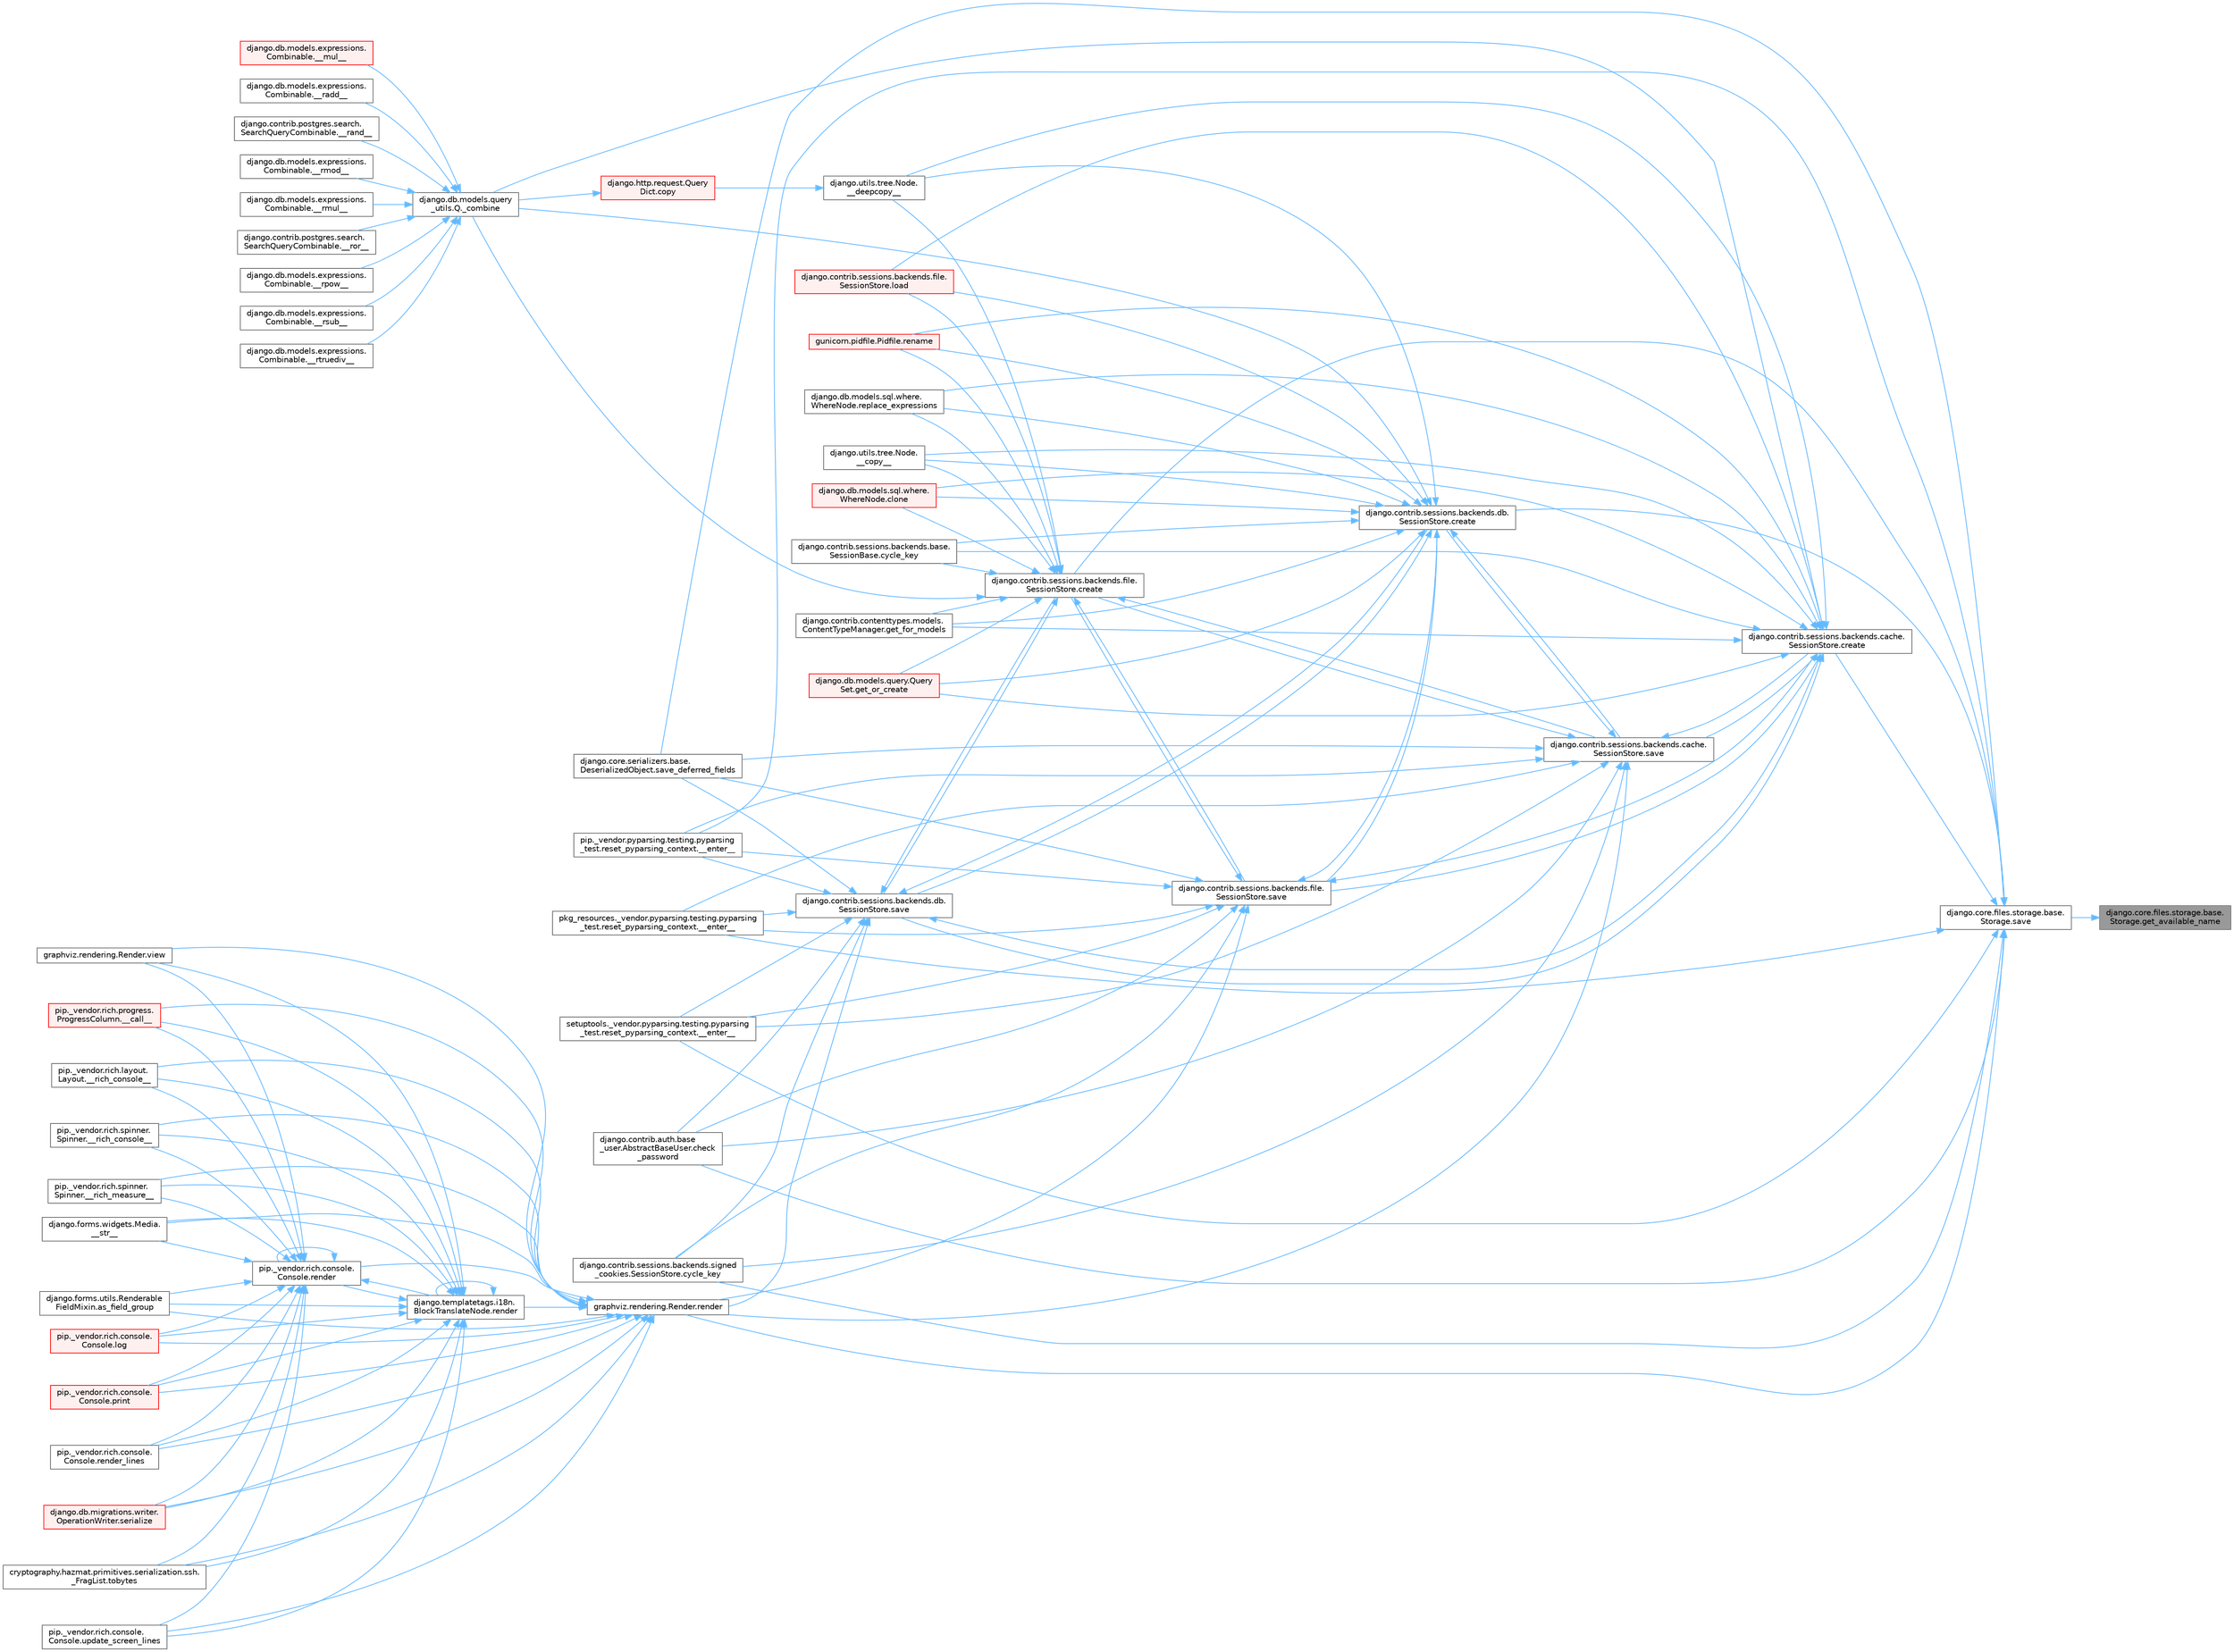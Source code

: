 digraph "django.core.files.storage.base.Storage.get_available_name"
{
 // LATEX_PDF_SIZE
  bgcolor="transparent";
  edge [fontname=Helvetica,fontsize=10,labelfontname=Helvetica,labelfontsize=10];
  node [fontname=Helvetica,fontsize=10,shape=box,height=0.2,width=0.4];
  rankdir="RL";
  Node1 [id="Node000001",label="django.core.files.storage.base.\lStorage.get_available_name",height=0.2,width=0.4,color="gray40", fillcolor="grey60", style="filled", fontcolor="black",tooltip=" "];
  Node1 -> Node2 [id="edge1_Node000001_Node000002",dir="back",color="steelblue1",style="solid",tooltip=" "];
  Node2 [id="Node000002",label="django.core.files.storage.base.\lStorage.save",height=0.2,width=0.4,color="grey40", fillcolor="white", style="filled",URL="$classdjango_1_1core_1_1files_1_1storage_1_1base_1_1_storage.html#a68e86af8595dbcd63fca177b3dd7d463",tooltip=" "];
  Node2 -> Node3 [id="edge2_Node000002_Node000003",dir="back",color="steelblue1",style="solid",tooltip=" "];
  Node3 [id="Node000003",label="pip._vendor.pyparsing.testing.pyparsing\l_test.reset_pyparsing_context.__enter__",height=0.2,width=0.4,color="grey40", fillcolor="white", style="filled",URL="$classpip_1_1__vendor_1_1pyparsing_1_1testing_1_1pyparsing__test_1_1reset__pyparsing__context.html#a3d39d97a0d95a9b46c987e6dff52b7c0",tooltip=" "];
  Node2 -> Node4 [id="edge3_Node000002_Node000004",dir="back",color="steelblue1",style="solid",tooltip=" "];
  Node4 [id="Node000004",label="pkg_resources._vendor.pyparsing.testing.pyparsing\l_test.reset_pyparsing_context.__enter__",height=0.2,width=0.4,color="grey40", fillcolor="white", style="filled",URL="$classpkg__resources_1_1__vendor_1_1pyparsing_1_1testing_1_1pyparsing__test_1_1reset__pyparsing__context.html#a8d8360c033ccc7296fb9323a07cdeb25",tooltip=" "];
  Node2 -> Node5 [id="edge4_Node000002_Node000005",dir="back",color="steelblue1",style="solid",tooltip=" "];
  Node5 [id="Node000005",label="setuptools._vendor.pyparsing.testing.pyparsing\l_test.reset_pyparsing_context.__enter__",height=0.2,width=0.4,color="grey40", fillcolor="white", style="filled",URL="$classsetuptools_1_1__vendor_1_1pyparsing_1_1testing_1_1pyparsing__test_1_1reset__pyparsing__context.html#a436e2ea8355c86505c8cfdae81714c7c",tooltip=" "];
  Node2 -> Node6 [id="edge5_Node000002_Node000006",dir="back",color="steelblue1",style="solid",tooltip=" "];
  Node6 [id="Node000006",label="django.contrib.auth.base\l_user.AbstractBaseUser.check\l_password",height=0.2,width=0.4,color="grey40", fillcolor="white", style="filled",URL="$classdjango_1_1contrib_1_1auth_1_1base__user_1_1_abstract_base_user.html#aaa9bb7fa5353bc1917dbd7f87b63321a",tooltip=" "];
  Node2 -> Node7 [id="edge6_Node000002_Node000007",dir="back",color="steelblue1",style="solid",tooltip=" "];
  Node7 [id="Node000007",label="django.contrib.sessions.backends.cache.\lSessionStore.create",height=0.2,width=0.4,color="grey40", fillcolor="white", style="filled",URL="$classdjango_1_1contrib_1_1sessions_1_1backends_1_1cache_1_1_session_store.html#a38c9efbdb5115fd1820ae198b767c39c",tooltip=" "];
  Node7 -> Node8 [id="edge7_Node000007_Node000008",dir="back",color="steelblue1",style="solid",tooltip=" "];
  Node8 [id="Node000008",label="django.utils.tree.Node.\l__copy__",height=0.2,width=0.4,color="grey40", fillcolor="white", style="filled",URL="$classdjango_1_1utils_1_1tree_1_1_node.html#abae878f6b4500b8b241c23d8fac46e63",tooltip=" "];
  Node7 -> Node9 [id="edge8_Node000007_Node000009",dir="back",color="steelblue1",style="solid",tooltip=" "];
  Node9 [id="Node000009",label="django.utils.tree.Node.\l__deepcopy__",height=0.2,width=0.4,color="grey40", fillcolor="white", style="filled",URL="$classdjango_1_1utils_1_1tree_1_1_node.html#a38840c46ded3963808edbeec90765d6b",tooltip=" "];
  Node9 -> Node10 [id="edge9_Node000009_Node000010",dir="back",color="steelblue1",style="solid",tooltip=" "];
  Node10 [id="Node000010",label="django.http.request.Query\lDict.copy",height=0.2,width=0.4,color="red", fillcolor="#FFF0F0", style="filled",URL="$classdjango_1_1http_1_1request_1_1_query_dict.html#ada9e4956e62868c5587b9ffde7b358b5",tooltip=" "];
  Node10 -> Node152 [id="edge10_Node000010_Node000152",dir="back",color="steelblue1",style="solid",tooltip=" "];
  Node152 [id="Node000152",label="django.db.models.query\l_utils.Q._combine",height=0.2,width=0.4,color="grey40", fillcolor="white", style="filled",URL="$classdjango_1_1db_1_1models_1_1query__utils_1_1_q.html#ade621b98231b73615e1aa3a726560c55",tooltip=" "];
  Node152 -> Node153 [id="edge11_Node000152_Node000153",dir="back",color="steelblue1",style="solid",tooltip=" "];
  Node153 [id="Node000153",label="django.db.models.expressions.\lCombinable.__mul__",height=0.2,width=0.4,color="red", fillcolor="#FFF0F0", style="filled",URL="$classdjango_1_1db_1_1models_1_1expressions_1_1_combinable.html#a18670e03ec4b2fc0eafb0782602b72ec",tooltip=" "];
  Node152 -> Node157 [id="edge12_Node000152_Node000157",dir="back",color="steelblue1",style="solid",tooltip=" "];
  Node157 [id="Node000157",label="django.db.models.expressions.\lCombinable.__radd__",height=0.2,width=0.4,color="grey40", fillcolor="white", style="filled",URL="$classdjango_1_1db_1_1models_1_1expressions_1_1_combinable.html#a4872efab02abfbe2d20977469210ce25",tooltip=" "];
  Node152 -> Node158 [id="edge13_Node000152_Node000158",dir="back",color="steelblue1",style="solid",tooltip=" "];
  Node158 [id="Node000158",label="django.contrib.postgres.search.\lSearchQueryCombinable.__rand__",height=0.2,width=0.4,color="grey40", fillcolor="white", style="filled",URL="$classdjango_1_1contrib_1_1postgres_1_1search_1_1_search_query_combinable.html#a3d51899b7ac9564232b005aa65bec114",tooltip=" "];
  Node152 -> Node159 [id="edge14_Node000152_Node000159",dir="back",color="steelblue1",style="solid",tooltip=" "];
  Node159 [id="Node000159",label="django.db.models.expressions.\lCombinable.__rmod__",height=0.2,width=0.4,color="grey40", fillcolor="white", style="filled",URL="$classdjango_1_1db_1_1models_1_1expressions_1_1_combinable.html#ad32e5e96bab77dd57e3337a156c5de39",tooltip=" "];
  Node152 -> Node160 [id="edge15_Node000152_Node000160",dir="back",color="steelblue1",style="solid",tooltip=" "];
  Node160 [id="Node000160",label="django.db.models.expressions.\lCombinable.__rmul__",height=0.2,width=0.4,color="grey40", fillcolor="white", style="filled",URL="$classdjango_1_1db_1_1models_1_1expressions_1_1_combinable.html#adfde700eec6b9ea280e9fec3e202acab",tooltip=" "];
  Node152 -> Node161 [id="edge16_Node000152_Node000161",dir="back",color="steelblue1",style="solid",tooltip=" "];
  Node161 [id="Node000161",label="django.contrib.postgres.search.\lSearchQueryCombinable.__ror__",height=0.2,width=0.4,color="grey40", fillcolor="white", style="filled",URL="$classdjango_1_1contrib_1_1postgres_1_1search_1_1_search_query_combinable.html#ac5984f052629ae58cd73a90c852fe22c",tooltip=" "];
  Node152 -> Node162 [id="edge17_Node000152_Node000162",dir="back",color="steelblue1",style="solid",tooltip=" "];
  Node162 [id="Node000162",label="django.db.models.expressions.\lCombinable.__rpow__",height=0.2,width=0.4,color="grey40", fillcolor="white", style="filled",URL="$classdjango_1_1db_1_1models_1_1expressions_1_1_combinable.html#a1847c8db3c40340a723f6bf51ebadf89",tooltip=" "];
  Node152 -> Node163 [id="edge18_Node000152_Node000163",dir="back",color="steelblue1",style="solid",tooltip=" "];
  Node163 [id="Node000163",label="django.db.models.expressions.\lCombinable.__rsub__",height=0.2,width=0.4,color="grey40", fillcolor="white", style="filled",URL="$classdjango_1_1db_1_1models_1_1expressions_1_1_combinable.html#af906f43306d94cf530387eecce802a81",tooltip=" "];
  Node152 -> Node164 [id="edge19_Node000152_Node000164",dir="back",color="steelblue1",style="solid",tooltip=" "];
  Node164 [id="Node000164",label="django.db.models.expressions.\lCombinable.__rtruediv__",height=0.2,width=0.4,color="grey40", fillcolor="white", style="filled",URL="$classdjango_1_1db_1_1models_1_1expressions_1_1_combinable.html#aff897a2f7f103240839b7da073e9fe1a",tooltip=" "];
  Node7 -> Node152 [id="edge20_Node000007_Node000152",dir="back",color="steelblue1",style="solid",tooltip=" "];
  Node7 -> Node300 [id="edge21_Node000007_Node000300",dir="back",color="steelblue1",style="solid",tooltip=" "];
  Node300 [id="Node000300",label="django.db.models.sql.where.\lWhereNode.clone",height=0.2,width=0.4,color="red", fillcolor="#FFF0F0", style="filled",URL="$classdjango_1_1db_1_1models_1_1sql_1_1where_1_1_where_node.html#a0faff63950b774ce4ad391ea1f6b6d2c",tooltip=" "];
  Node7 -> Node30 [id="edge22_Node000007_Node000030",dir="back",color="steelblue1",style="solid",tooltip=" "];
  Node30 [id="Node000030",label="django.contrib.sessions.backends.base.\lSessionBase.cycle_key",height=0.2,width=0.4,color="grey40", fillcolor="white", style="filled",URL="$classdjango_1_1contrib_1_1sessions_1_1backends_1_1base_1_1_session_base.html#a6955e9bebe4e5b7d463bccfcf9181016",tooltip=" "];
  Node7 -> Node666 [id="edge23_Node000007_Node000666",dir="back",color="steelblue1",style="solid",tooltip=" "];
  Node666 [id="Node000666",label="django.contrib.contenttypes.models.\lContentTypeManager.get_for_models",height=0.2,width=0.4,color="grey40", fillcolor="white", style="filled",URL="$classdjango_1_1contrib_1_1contenttypes_1_1models_1_1_content_type_manager.html#a541a2e215680799739b6f8c1b19ddda4",tooltip=" "];
  Node7 -> Node667 [id="edge24_Node000007_Node000667",dir="back",color="steelblue1",style="solid",tooltip=" "];
  Node667 [id="Node000667",label="django.db.models.query.Query\lSet.get_or_create",height=0.2,width=0.4,color="red", fillcolor="#FFF0F0", style="filled",URL="$classdjango_1_1db_1_1models_1_1query_1_1_query_set.html#a0f727927ec4d1b9f3087b831cc911c59",tooltip=" "];
  Node7 -> Node317 [id="edge25_Node000007_Node000317",dir="back",color="steelblue1",style="solid",tooltip=" "];
  Node317 [id="Node000317",label="django.contrib.sessions.backends.file.\lSessionStore.load",height=0.2,width=0.4,color="red", fillcolor="#FFF0F0", style="filled",URL="$classdjango_1_1contrib_1_1sessions_1_1backends_1_1file_1_1_session_store.html#a408fa63512306fbaa7bbb62742f0295f",tooltip=" "];
  Node7 -> Node669 [id="edge26_Node000007_Node000669",dir="back",color="steelblue1",style="solid",tooltip=" "];
  Node669 [id="Node000669",label="gunicorn.pidfile.Pidfile.rename",height=0.2,width=0.4,color="red", fillcolor="#FFF0F0", style="filled",URL="$classgunicorn_1_1pidfile_1_1_pidfile.html#af03623bf56b92f594700ba5e5f25bc76",tooltip=" "];
  Node7 -> Node671 [id="edge27_Node000007_Node000671",dir="back",color="steelblue1",style="solid",tooltip=" "];
  Node671 [id="Node000671",label="django.db.models.sql.where.\lWhereNode.replace_expressions",height=0.2,width=0.4,color="grey40", fillcolor="white", style="filled",URL="$classdjango_1_1db_1_1models_1_1sql_1_1where_1_1_where_node.html#a1cc3580a7f4a51605b52ae4a9653b3ac",tooltip=" "];
  Node7 -> Node672 [id="edge28_Node000007_Node000672",dir="back",color="steelblue1",style="solid",tooltip=" "];
  Node672 [id="Node000672",label="django.contrib.sessions.backends.cache.\lSessionStore.save",height=0.2,width=0.4,color="grey40", fillcolor="white", style="filled",URL="$classdjango_1_1contrib_1_1sessions_1_1backends_1_1cache_1_1_session_store.html#a67e81d959c24e3a84b1e755a9a861c53",tooltip=" "];
  Node672 -> Node3 [id="edge29_Node000672_Node000003",dir="back",color="steelblue1",style="solid",tooltip=" "];
  Node672 -> Node4 [id="edge30_Node000672_Node000004",dir="back",color="steelblue1",style="solid",tooltip=" "];
  Node672 -> Node5 [id="edge31_Node000672_Node000005",dir="back",color="steelblue1",style="solid",tooltip=" "];
  Node672 -> Node6 [id="edge32_Node000672_Node000006",dir="back",color="steelblue1",style="solid",tooltip=" "];
  Node672 -> Node7 [id="edge33_Node000672_Node000007",dir="back",color="steelblue1",style="solid",tooltip=" "];
  Node672 -> Node299 [id="edge34_Node000672_Node000299",dir="back",color="steelblue1",style="solid",tooltip=" "];
  Node299 [id="Node000299",label="django.contrib.sessions.backends.db.\lSessionStore.create",height=0.2,width=0.4,color="grey40", fillcolor="white", style="filled",URL="$classdjango_1_1contrib_1_1sessions_1_1backends_1_1db_1_1_session_store.html#a4a98c0168c61e75be58e279660aa6ce4",tooltip=" "];
  Node299 -> Node8 [id="edge35_Node000299_Node000008",dir="back",color="steelblue1",style="solid",tooltip=" "];
  Node299 -> Node9 [id="edge36_Node000299_Node000009",dir="back",color="steelblue1",style="solid",tooltip=" "];
  Node299 -> Node152 [id="edge37_Node000299_Node000152",dir="back",color="steelblue1",style="solid",tooltip=" "];
  Node299 -> Node300 [id="edge38_Node000299_Node000300",dir="back",color="steelblue1",style="solid",tooltip=" "];
  Node299 -> Node30 [id="edge39_Node000299_Node000030",dir="back",color="steelblue1",style="solid",tooltip=" "];
  Node299 -> Node666 [id="edge40_Node000299_Node000666",dir="back",color="steelblue1",style="solid",tooltip=" "];
  Node299 -> Node667 [id="edge41_Node000299_Node000667",dir="back",color="steelblue1",style="solid",tooltip=" "];
  Node299 -> Node317 [id="edge42_Node000299_Node000317",dir="back",color="steelblue1",style="solid",tooltip=" "];
  Node299 -> Node669 [id="edge43_Node000299_Node000669",dir="back",color="steelblue1",style="solid",tooltip=" "];
  Node299 -> Node671 [id="edge44_Node000299_Node000671",dir="back",color="steelblue1",style="solid",tooltip=" "];
  Node299 -> Node672 [id="edge45_Node000299_Node000672",dir="back",color="steelblue1",style="solid",tooltip=" "];
  Node299 -> Node298 [id="edge46_Node000299_Node000298",dir="back",color="steelblue1",style="solid",tooltip=" "];
  Node298 [id="Node000298",label="django.contrib.sessions.backends.db.\lSessionStore.save",height=0.2,width=0.4,color="grey40", fillcolor="white", style="filled",URL="$classdjango_1_1contrib_1_1sessions_1_1backends_1_1db_1_1_session_store.html#a68a6b4f159bd3dc969ec80b34c1622af",tooltip=" "];
  Node298 -> Node3 [id="edge47_Node000298_Node000003",dir="back",color="steelblue1",style="solid",tooltip=" "];
  Node298 -> Node4 [id="edge48_Node000298_Node000004",dir="back",color="steelblue1",style="solid",tooltip=" "];
  Node298 -> Node5 [id="edge49_Node000298_Node000005",dir="back",color="steelblue1",style="solid",tooltip=" "];
  Node298 -> Node6 [id="edge50_Node000298_Node000006",dir="back",color="steelblue1",style="solid",tooltip=" "];
  Node298 -> Node7 [id="edge51_Node000298_Node000007",dir="back",color="steelblue1",style="solid",tooltip=" "];
  Node298 -> Node299 [id="edge52_Node000298_Node000299",dir="back",color="steelblue1",style="solid",tooltip=" "];
  Node298 -> Node665 [id="edge53_Node000298_Node000665",dir="back",color="steelblue1",style="solid",tooltip=" "];
  Node665 [id="Node000665",label="django.contrib.sessions.backends.file.\lSessionStore.create",height=0.2,width=0.4,color="grey40", fillcolor="white", style="filled",URL="$classdjango_1_1contrib_1_1sessions_1_1backends_1_1file_1_1_session_store.html#a6624db6a37dfff490f837047e0a60dda",tooltip=" "];
  Node665 -> Node8 [id="edge54_Node000665_Node000008",dir="back",color="steelblue1",style="solid",tooltip=" "];
  Node665 -> Node9 [id="edge55_Node000665_Node000009",dir="back",color="steelblue1",style="solid",tooltip=" "];
  Node665 -> Node152 [id="edge56_Node000665_Node000152",dir="back",color="steelblue1",style="solid",tooltip=" "];
  Node665 -> Node300 [id="edge57_Node000665_Node000300",dir="back",color="steelblue1",style="solid",tooltip=" "];
  Node665 -> Node30 [id="edge58_Node000665_Node000030",dir="back",color="steelblue1",style="solid",tooltip=" "];
  Node665 -> Node666 [id="edge59_Node000665_Node000666",dir="back",color="steelblue1",style="solid",tooltip=" "];
  Node665 -> Node667 [id="edge60_Node000665_Node000667",dir="back",color="steelblue1",style="solid",tooltip=" "];
  Node665 -> Node317 [id="edge61_Node000665_Node000317",dir="back",color="steelblue1",style="solid",tooltip=" "];
  Node665 -> Node669 [id="edge62_Node000665_Node000669",dir="back",color="steelblue1",style="solid",tooltip=" "];
  Node665 -> Node671 [id="edge63_Node000665_Node000671",dir="back",color="steelblue1",style="solid",tooltip=" "];
  Node665 -> Node672 [id="edge64_Node000665_Node000672",dir="back",color="steelblue1",style="solid",tooltip=" "];
  Node665 -> Node298 [id="edge65_Node000665_Node000298",dir="back",color="steelblue1",style="solid",tooltip=" "];
  Node665 -> Node675 [id="edge66_Node000665_Node000675",dir="back",color="steelblue1",style="solid",tooltip=" "];
  Node675 [id="Node000675",label="django.contrib.sessions.backends.file.\lSessionStore.save",height=0.2,width=0.4,color="grey40", fillcolor="white", style="filled",URL="$classdjango_1_1contrib_1_1sessions_1_1backends_1_1file_1_1_session_store.html#af170f9c112376eb1627509287bf9620f",tooltip=" "];
  Node675 -> Node3 [id="edge67_Node000675_Node000003",dir="back",color="steelblue1",style="solid",tooltip=" "];
  Node675 -> Node4 [id="edge68_Node000675_Node000004",dir="back",color="steelblue1",style="solid",tooltip=" "];
  Node675 -> Node5 [id="edge69_Node000675_Node000005",dir="back",color="steelblue1",style="solid",tooltip=" "];
  Node675 -> Node6 [id="edge70_Node000675_Node000006",dir="back",color="steelblue1",style="solid",tooltip=" "];
  Node675 -> Node7 [id="edge71_Node000675_Node000007",dir="back",color="steelblue1",style="solid",tooltip=" "];
  Node675 -> Node299 [id="edge72_Node000675_Node000299",dir="back",color="steelblue1",style="solid",tooltip=" "];
  Node675 -> Node665 [id="edge73_Node000675_Node000665",dir="back",color="steelblue1",style="solid",tooltip=" "];
  Node675 -> Node673 [id="edge74_Node000675_Node000673",dir="back",color="steelblue1",style="solid",tooltip=" "];
  Node673 [id="Node000673",label="django.contrib.sessions.backends.signed\l_cookies.SessionStore.cycle_key",height=0.2,width=0.4,color="grey40", fillcolor="white", style="filled",URL="$classdjango_1_1contrib_1_1sessions_1_1backends_1_1signed__cookies_1_1_session_store.html#abf8e71313b847459c30f19e691c25a93",tooltip=" "];
  Node675 -> Node416 [id="edge75_Node000675_Node000416",dir="back",color="steelblue1",style="solid",tooltip=" "];
  Node416 [id="Node000416",label="graphviz.rendering.Render.render",height=0.2,width=0.4,color="grey40", fillcolor="white", style="filled",URL="$classgraphviz_1_1rendering_1_1_render.html#a0249d6538d64a6b59b1bed64d4636456",tooltip=" "];
  Node416 -> Node417 [id="edge76_Node000416_Node000417",dir="back",color="steelblue1",style="solid",tooltip=" "];
  Node417 [id="Node000417",label="pip._vendor.rich.progress.\lProgressColumn.__call__",height=0.2,width=0.4,color="red", fillcolor="#FFF0F0", style="filled",URL="$classpip_1_1__vendor_1_1rich_1_1progress_1_1_progress_column.html#ae0c399be74222f949edb0fa5324cf6ea",tooltip=" "];
  Node416 -> Node418 [id="edge77_Node000416_Node000418",dir="back",color="steelblue1",style="solid",tooltip=" "];
  Node418 [id="Node000418",label="pip._vendor.rich.layout.\lLayout.__rich_console__",height=0.2,width=0.4,color="grey40", fillcolor="white", style="filled",URL="$classpip_1_1__vendor_1_1rich_1_1layout_1_1_layout.html#ac39cb3d17d2b0324ee1b0dada41a3ebd",tooltip=" "];
  Node416 -> Node419 [id="edge78_Node000416_Node000419",dir="back",color="steelblue1",style="solid",tooltip=" "];
  Node419 [id="Node000419",label="pip._vendor.rich.spinner.\lSpinner.__rich_console__",height=0.2,width=0.4,color="grey40", fillcolor="white", style="filled",URL="$classpip_1_1__vendor_1_1rich_1_1spinner_1_1_spinner.html#a6883d8dced19ac48d4dfc74f776357fd",tooltip=" "];
  Node416 -> Node420 [id="edge79_Node000416_Node000420",dir="back",color="steelblue1",style="solid",tooltip=" "];
  Node420 [id="Node000420",label="pip._vendor.rich.spinner.\lSpinner.__rich_measure__",height=0.2,width=0.4,color="grey40", fillcolor="white", style="filled",URL="$classpip_1_1__vendor_1_1rich_1_1spinner_1_1_spinner.html#a89745682c823c44a31bae8e8d07869f5",tooltip=" "];
  Node416 -> Node421 [id="edge80_Node000416_Node000421",dir="back",color="steelblue1",style="solid",tooltip=" "];
  Node421 [id="Node000421",label="django.forms.widgets.Media.\l__str__",height=0.2,width=0.4,color="grey40", fillcolor="white", style="filled",URL="$classdjango_1_1forms_1_1widgets_1_1_media.html#ae1651710548a7d9f14f036d035012d21",tooltip=" "];
  Node416 -> Node422 [id="edge81_Node000416_Node000422",dir="back",color="steelblue1",style="solid",tooltip=" "];
  Node422 [id="Node000422",label="django.forms.utils.Renderable\lFieldMixin.as_field_group",height=0.2,width=0.4,color="grey40", fillcolor="white", style="filled",URL="$classdjango_1_1forms_1_1utils_1_1_renderable_field_mixin.html#a1e9a1b4f790ea694431554267fd5d74c",tooltip=" "];
  Node416 -> Node423 [id="edge82_Node000416_Node000423",dir="back",color="steelblue1",style="solid",tooltip=" "];
  Node423 [id="Node000423",label="pip._vendor.rich.console.\lConsole.log",height=0.2,width=0.4,color="red", fillcolor="#FFF0F0", style="filled",URL="$classpip_1_1__vendor_1_1rich_1_1console_1_1_console.html#af9c77e39f9413fc2b134c60cfa23b0f1",tooltip=" "];
  Node416 -> Node546 [id="edge83_Node000416_Node000546",dir="back",color="steelblue1",style="solid",tooltip=" "];
  Node546 [id="Node000546",label="pip._vendor.rich.console.\lConsole.print",height=0.2,width=0.4,color="red", fillcolor="#FFF0F0", style="filled",URL="$classpip_1_1__vendor_1_1rich_1_1console_1_1_console.html#af954370cdbb49236b597f2c11064549d",tooltip=" "];
  Node416 -> Node930 [id="edge84_Node000416_Node000930",dir="back",color="steelblue1",style="solid",tooltip=" "];
  Node930 [id="Node000930",label="django.templatetags.i18n.\lBlockTranslateNode.render",height=0.2,width=0.4,color="grey40", fillcolor="white", style="filled",URL="$classdjango_1_1templatetags_1_1i18n_1_1_block_translate_node.html#aaf05bebfd02c1c4b676387ada0357832",tooltip=" "];
  Node930 -> Node417 [id="edge85_Node000930_Node000417",dir="back",color="steelblue1",style="solid",tooltip=" "];
  Node930 -> Node418 [id="edge86_Node000930_Node000418",dir="back",color="steelblue1",style="solid",tooltip=" "];
  Node930 -> Node419 [id="edge87_Node000930_Node000419",dir="back",color="steelblue1",style="solid",tooltip=" "];
  Node930 -> Node420 [id="edge88_Node000930_Node000420",dir="back",color="steelblue1",style="solid",tooltip=" "];
  Node930 -> Node421 [id="edge89_Node000930_Node000421",dir="back",color="steelblue1",style="solid",tooltip=" "];
  Node930 -> Node422 [id="edge90_Node000930_Node000422",dir="back",color="steelblue1",style="solid",tooltip=" "];
  Node930 -> Node423 [id="edge91_Node000930_Node000423",dir="back",color="steelblue1",style="solid",tooltip=" "];
  Node930 -> Node546 [id="edge92_Node000930_Node000546",dir="back",color="steelblue1",style="solid",tooltip=" "];
  Node930 -> Node930 [id="edge93_Node000930_Node000930",dir="back",color="steelblue1",style="solid",tooltip=" "];
  Node930 -> Node931 [id="edge94_Node000930_Node000931",dir="back",color="steelblue1",style="solid",tooltip=" "];
  Node931 [id="Node000931",label="pip._vendor.rich.console.\lConsole.render",height=0.2,width=0.4,color="grey40", fillcolor="white", style="filled",URL="$classpip_1_1__vendor_1_1rich_1_1console_1_1_console.html#a9551b8254c573105adde80622393a938",tooltip=" "];
  Node931 -> Node417 [id="edge95_Node000931_Node000417",dir="back",color="steelblue1",style="solid",tooltip=" "];
  Node931 -> Node418 [id="edge96_Node000931_Node000418",dir="back",color="steelblue1",style="solid",tooltip=" "];
  Node931 -> Node419 [id="edge97_Node000931_Node000419",dir="back",color="steelblue1",style="solid",tooltip=" "];
  Node931 -> Node420 [id="edge98_Node000931_Node000420",dir="back",color="steelblue1",style="solid",tooltip=" "];
  Node931 -> Node421 [id="edge99_Node000931_Node000421",dir="back",color="steelblue1",style="solid",tooltip=" "];
  Node931 -> Node422 [id="edge100_Node000931_Node000422",dir="back",color="steelblue1",style="solid",tooltip=" "];
  Node931 -> Node423 [id="edge101_Node000931_Node000423",dir="back",color="steelblue1",style="solid",tooltip=" "];
  Node931 -> Node546 [id="edge102_Node000931_Node000546",dir="back",color="steelblue1",style="solid",tooltip=" "];
  Node931 -> Node930 [id="edge103_Node000931_Node000930",dir="back",color="steelblue1",style="solid",tooltip=" "];
  Node931 -> Node931 [id="edge104_Node000931_Node000931",dir="back",color="steelblue1",style="solid",tooltip=" "];
  Node931 -> Node932 [id="edge105_Node000931_Node000932",dir="back",color="steelblue1",style="solid",tooltip=" "];
  Node932 [id="Node000932",label="pip._vendor.rich.console.\lConsole.render_lines",height=0.2,width=0.4,color="grey40", fillcolor="white", style="filled",URL="$classpip_1_1__vendor_1_1rich_1_1console_1_1_console.html#a5818808a49db20c5bee6986425f96f14",tooltip=" "];
  Node931 -> Node933 [id="edge106_Node000931_Node000933",dir="back",color="steelblue1",style="solid",tooltip=" "];
  Node933 [id="Node000933",label="django.db.migrations.writer.\lOperationWriter.serialize",height=0.2,width=0.4,color="red", fillcolor="#FFF0F0", style="filled",URL="$classdjango_1_1db_1_1migrations_1_1writer_1_1_operation_writer.html#a866e8d13e1c54a35d74e9a6b0383b2f8",tooltip=" "];
  Node931 -> Node1194 [id="edge107_Node000931_Node001194",dir="back",color="steelblue1",style="solid",tooltip=" "];
  Node1194 [id="Node001194",label="cryptography.hazmat.primitives.serialization.ssh.\l_FragList.tobytes",height=0.2,width=0.4,color="grey40", fillcolor="white", style="filled",URL="$classcryptography_1_1hazmat_1_1primitives_1_1serialization_1_1ssh_1_1___frag_list.html#a195dd4e7c741624829a13af53fa3de38",tooltip=" "];
  Node931 -> Node1195 [id="edge108_Node000931_Node001195",dir="back",color="steelblue1",style="solid",tooltip=" "];
  Node1195 [id="Node001195",label="pip._vendor.rich.console.\lConsole.update_screen_lines",height=0.2,width=0.4,color="grey40", fillcolor="white", style="filled",URL="$classpip_1_1__vendor_1_1rich_1_1console_1_1_console.html#a21cfe5af86ec7533f23d45fe2969817e",tooltip=" "];
  Node931 -> Node1196 [id="edge109_Node000931_Node001196",dir="back",color="steelblue1",style="solid",tooltip=" "];
  Node1196 [id="Node001196",label="graphviz.rendering.Render.view",height=0.2,width=0.4,color="grey40", fillcolor="white", style="filled",URL="$classgraphviz_1_1rendering_1_1_render.html#a53169c422996b9a7e92b5580c13914e2",tooltip=" "];
  Node930 -> Node932 [id="edge110_Node000930_Node000932",dir="back",color="steelblue1",style="solid",tooltip=" "];
  Node930 -> Node933 [id="edge111_Node000930_Node000933",dir="back",color="steelblue1",style="solid",tooltip=" "];
  Node930 -> Node1194 [id="edge112_Node000930_Node001194",dir="back",color="steelblue1",style="solid",tooltip=" "];
  Node930 -> Node1195 [id="edge113_Node000930_Node001195",dir="back",color="steelblue1",style="solid",tooltip=" "];
  Node930 -> Node1196 [id="edge114_Node000930_Node001196",dir="back",color="steelblue1",style="solid",tooltip=" "];
  Node416 -> Node931 [id="edge115_Node000416_Node000931",dir="back",color="steelblue1",style="solid",tooltip=" "];
  Node416 -> Node932 [id="edge116_Node000416_Node000932",dir="back",color="steelblue1",style="solid",tooltip=" "];
  Node416 -> Node933 [id="edge117_Node000416_Node000933",dir="back",color="steelblue1",style="solid",tooltip=" "];
  Node416 -> Node1194 [id="edge118_Node000416_Node001194",dir="back",color="steelblue1",style="solid",tooltip=" "];
  Node416 -> Node1195 [id="edge119_Node000416_Node001195",dir="back",color="steelblue1",style="solid",tooltip=" "];
  Node416 -> Node1196 [id="edge120_Node000416_Node001196",dir="back",color="steelblue1",style="solid",tooltip=" "];
  Node675 -> Node674 [id="edge121_Node000675_Node000674",dir="back",color="steelblue1",style="solid",tooltip=" "];
  Node674 [id="Node000674",label="django.core.serializers.base.\lDeserializedObject.save_deferred_fields",height=0.2,width=0.4,color="grey40", fillcolor="white", style="filled",URL="$classdjango_1_1core_1_1serializers_1_1base_1_1_deserialized_object.html#a2fd4269d14e2f58fda59335c79a582f5",tooltip=" "];
  Node298 -> Node673 [id="edge122_Node000298_Node000673",dir="back",color="steelblue1",style="solid",tooltip=" "];
  Node298 -> Node416 [id="edge123_Node000298_Node000416",dir="back",color="steelblue1",style="solid",tooltip=" "];
  Node298 -> Node674 [id="edge124_Node000298_Node000674",dir="back",color="steelblue1",style="solid",tooltip=" "];
  Node299 -> Node675 [id="edge125_Node000299_Node000675",dir="back",color="steelblue1",style="solid",tooltip=" "];
  Node672 -> Node665 [id="edge126_Node000672_Node000665",dir="back",color="steelblue1",style="solid",tooltip=" "];
  Node672 -> Node673 [id="edge127_Node000672_Node000673",dir="back",color="steelblue1",style="solid",tooltip=" "];
  Node672 -> Node416 [id="edge128_Node000672_Node000416",dir="back",color="steelblue1",style="solid",tooltip=" "];
  Node672 -> Node674 [id="edge129_Node000672_Node000674",dir="back",color="steelblue1",style="solid",tooltip=" "];
  Node7 -> Node298 [id="edge130_Node000007_Node000298",dir="back",color="steelblue1",style="solid",tooltip=" "];
  Node7 -> Node675 [id="edge131_Node000007_Node000675",dir="back",color="steelblue1",style="solid",tooltip=" "];
  Node2 -> Node299 [id="edge132_Node000002_Node000299",dir="back",color="steelblue1",style="solid",tooltip=" "];
  Node2 -> Node665 [id="edge133_Node000002_Node000665",dir="back",color="steelblue1",style="solid",tooltip=" "];
  Node2 -> Node673 [id="edge134_Node000002_Node000673",dir="back",color="steelblue1",style="solid",tooltip=" "];
  Node2 -> Node416 [id="edge135_Node000002_Node000416",dir="back",color="steelblue1",style="solid",tooltip=" "];
  Node2 -> Node674 [id="edge136_Node000002_Node000674",dir="back",color="steelblue1",style="solid",tooltip=" "];
}
